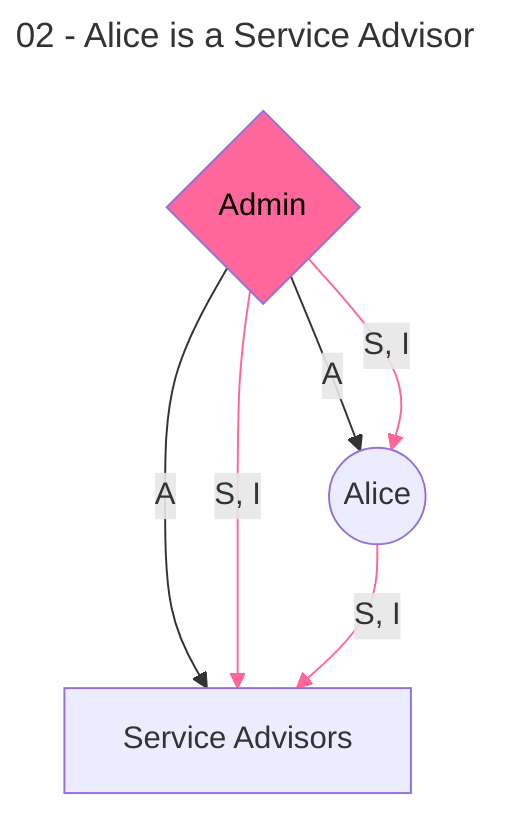 ---
title: 02 - Alice is a Service Advisor
---
graph TB
    admin{Admin}
    alice((Alice))
    sa[Service Advisors]
    admin-- A -->alice
    admin-- A -->sa
    admin-- S, I -->alice
    admin-- S, I -->sa
    alice--S, I-->sa
    style admin fill:#FF6699,color:black
    linkStyle 2 stroke:#FF6699
    linkStyle 3 stroke:#FF6699
    linkStyle 4 stroke:#FF6699